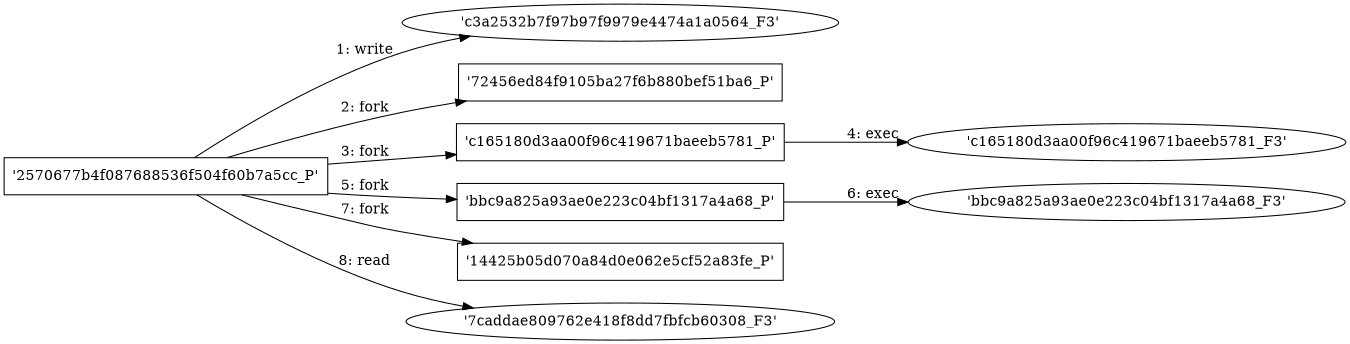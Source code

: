 digraph "D:\Learning\Paper\apt\基于CTI的攻击预警\Dataset\攻击图\ASGfromALLCTI\Booters with Chinese Characteristics The Rise of Chinese Online DDoS Platforms.dot" {
rankdir="LR"
size="9"
fixedsize="false"
splines="true"
nodesep=0.3
ranksep=0
fontsize=10
overlap="scalexy"
engine= "neato"
	"'c3a2532b7f97b97f9979e4474a1a0564_F3'" [node_type=file shape=ellipse]
	"'2570677b4f087688536f504f60b7a5cc_P'" [node_type=Process shape=box]
	"'2570677b4f087688536f504f60b7a5cc_P'" -> "'c3a2532b7f97b97f9979e4474a1a0564_F3'" [label="1: write"]
	"'2570677b4f087688536f504f60b7a5cc_P'" [node_type=Process shape=box]
	"'72456ed84f9105ba27f6b880bef51ba6_P'" [node_type=Process shape=box]
	"'2570677b4f087688536f504f60b7a5cc_P'" -> "'72456ed84f9105ba27f6b880bef51ba6_P'" [label="2: fork"]
	"'2570677b4f087688536f504f60b7a5cc_P'" [node_type=Process shape=box]
	"'c165180d3aa00f96c419671baeeb5781_P'" [node_type=Process shape=box]
	"'2570677b4f087688536f504f60b7a5cc_P'" -> "'c165180d3aa00f96c419671baeeb5781_P'" [label="3: fork"]
	"'c165180d3aa00f96c419671baeeb5781_P'" [node_type=Process shape=box]
	"'c165180d3aa00f96c419671baeeb5781_F3'" [node_type=File shape=ellipse]
	"'c165180d3aa00f96c419671baeeb5781_P'" -> "'c165180d3aa00f96c419671baeeb5781_F3'" [label="4: exec"]
	"'2570677b4f087688536f504f60b7a5cc_P'" [node_type=Process shape=box]
	"'bbc9a825a93ae0e223c04bf1317a4a68_P'" [node_type=Process shape=box]
	"'2570677b4f087688536f504f60b7a5cc_P'" -> "'bbc9a825a93ae0e223c04bf1317a4a68_P'" [label="5: fork"]
	"'bbc9a825a93ae0e223c04bf1317a4a68_P'" [node_type=Process shape=box]
	"'bbc9a825a93ae0e223c04bf1317a4a68_F3'" [node_type=File shape=ellipse]
	"'bbc9a825a93ae0e223c04bf1317a4a68_P'" -> "'bbc9a825a93ae0e223c04bf1317a4a68_F3'" [label="6: exec"]
	"'2570677b4f087688536f504f60b7a5cc_P'" [node_type=Process shape=box]
	"'14425b05d070a84d0e062e5cf52a83fe_P'" [node_type=Process shape=box]
	"'2570677b4f087688536f504f60b7a5cc_P'" -> "'14425b05d070a84d0e062e5cf52a83fe_P'" [label="7: fork"]
	"'7caddae809762e418f8dd7fbfcb60308_F3'" [node_type=file shape=ellipse]
	"'2570677b4f087688536f504f60b7a5cc_P'" [node_type=Process shape=box]
	"'2570677b4f087688536f504f60b7a5cc_P'" -> "'7caddae809762e418f8dd7fbfcb60308_F3'" [label="8: read"]
}

